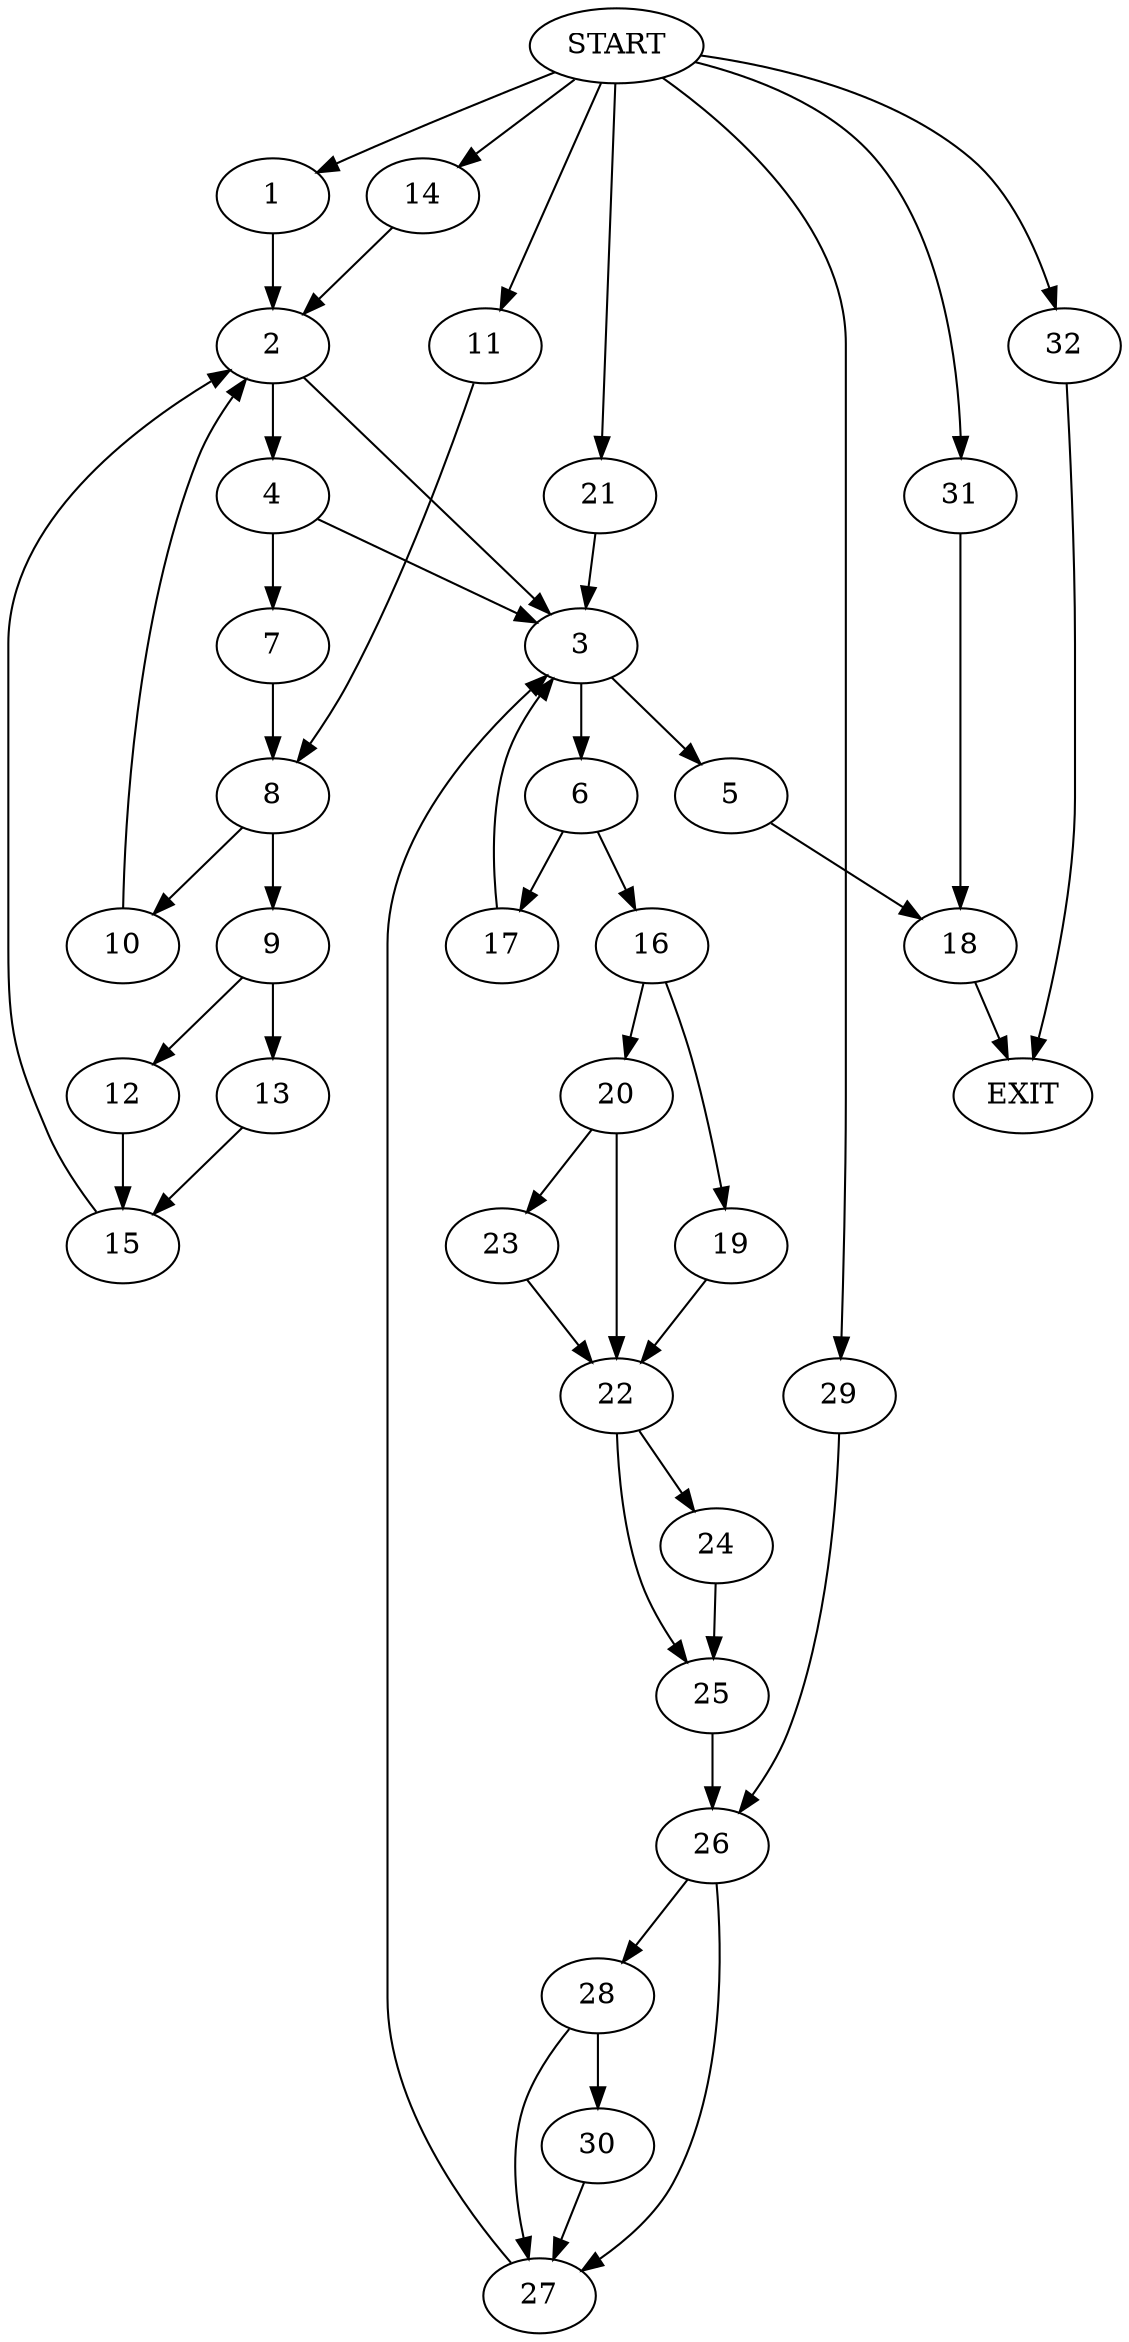 digraph {
0 [label="START"]
33 [label="EXIT"]
0 -> 1
1 -> 2
2 -> 3
2 -> 4
3 -> 5
3 -> 6
4 -> 3
4 -> 7
7 -> 8
8 -> 9
8 -> 10
0 -> 11
11 -> 8
9 -> 12
9 -> 13
10 -> 2
0 -> 14
14 -> 2
13 -> 15
12 -> 15
15 -> 2
6 -> 16
6 -> 17
5 -> 18
17 -> 3
16 -> 19
16 -> 20
0 -> 21
21 -> 3
19 -> 22
20 -> 23
20 -> 22
22 -> 24
22 -> 25
23 -> 22
24 -> 25
25 -> 26
26 -> 27
26 -> 28
0 -> 29
29 -> 26
27 -> 3
28 -> 27
28 -> 30
30 -> 27
18 -> 33
0 -> 31
31 -> 18
0 -> 32
32 -> 33
}
